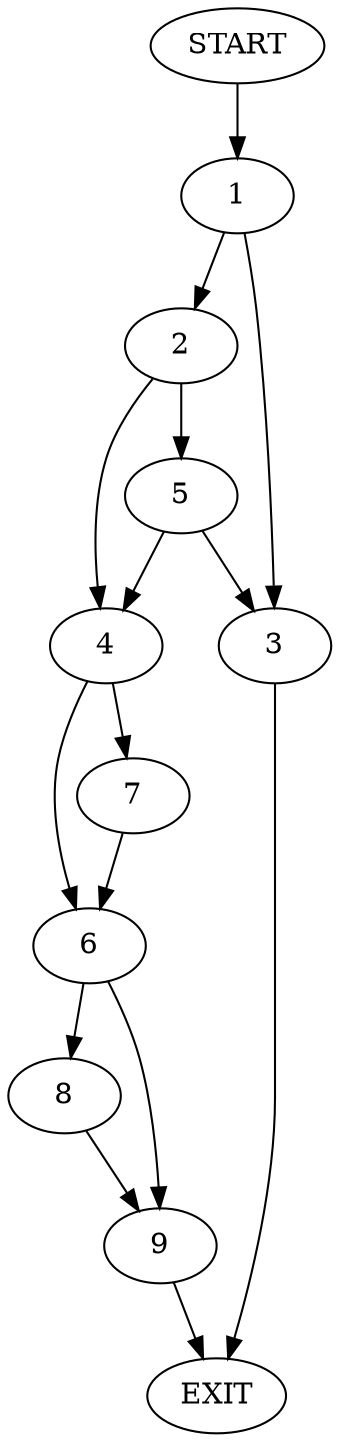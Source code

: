 digraph {
0 [label="START"]
10 [label="EXIT"]
0 -> 1
1 -> 2
1 -> 3
2 -> 4
2 -> 5
3 -> 10
5 -> 4
5 -> 3
4 -> 6
4 -> 7
6 -> 8
6 -> 9
7 -> 6
8 -> 9
9 -> 10
}
